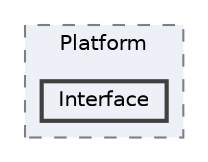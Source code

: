 digraph "editor/Platform/Interface"
{
 // LATEX_PDF_SIZE
  bgcolor="transparent";
  edge [fontname=Helvetica,fontsize=10,labelfontname=Helvetica,labelfontsize=10];
  node [fontname=Helvetica,fontsize=10,shape=box,height=0.2,width=0.4];
  compound=true
  subgraph clusterdir_270cc6fb5851a2c1e1a7b61de8ed71c0 {
    graph [ bgcolor="#edf0f7", pencolor="grey50", label="Platform", fontname=Helvetica,fontsize=10 style="filled,dashed", URL="dir_270cc6fb5851a2c1e1a7b61de8ed71c0.html",tooltip=""]
  dir_5806379af57d880a3bcfa78805c6c108 [label="Interface", fillcolor="#edf0f7", color="grey25", style="filled,bold", URL="dir_5806379af57d880a3bcfa78805c6c108.html",tooltip=""];
  }
}
